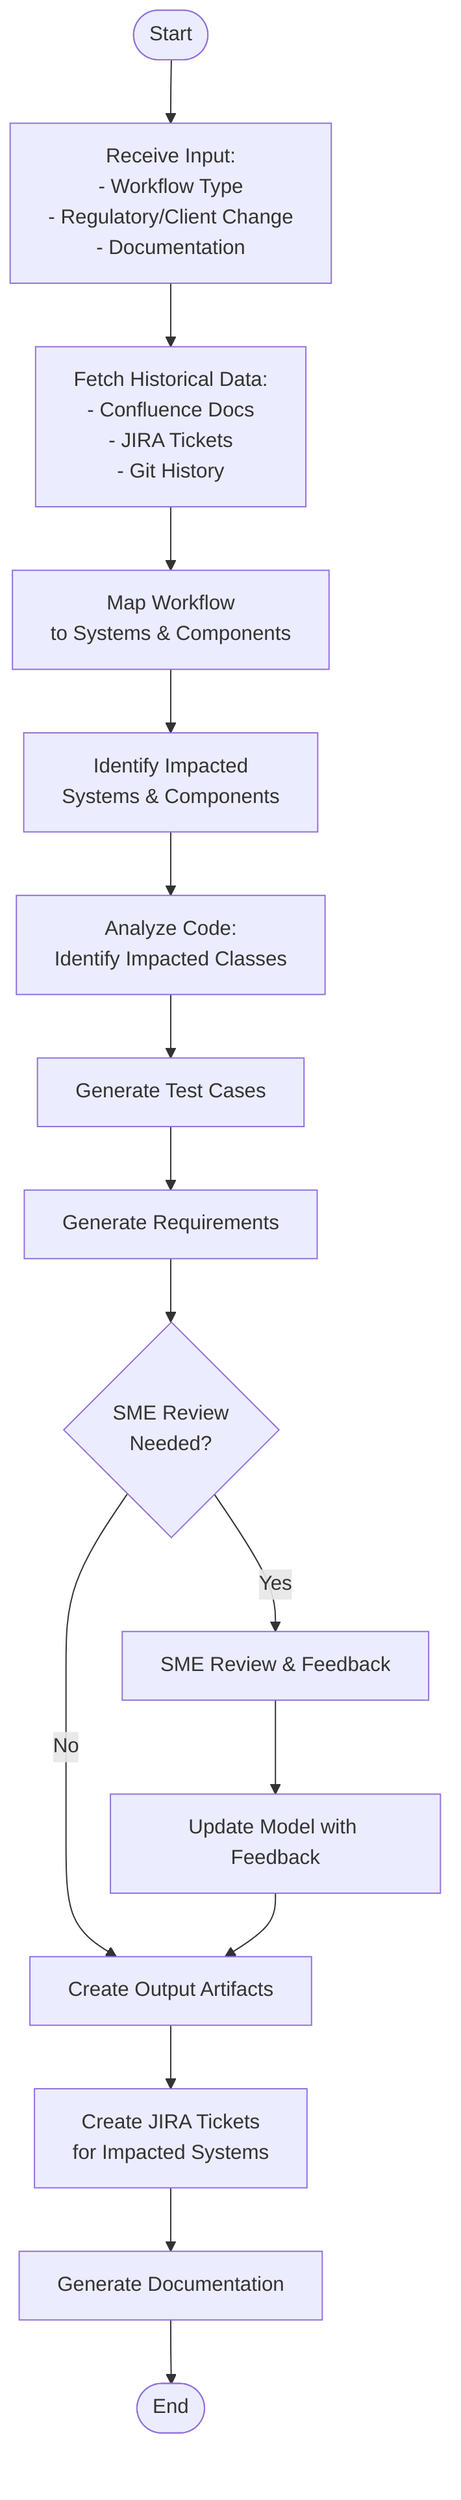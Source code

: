 flowchart TD
    START([Start]) --> INPUT[Receive Input:\n- Workflow Type\n- Regulatory/Client Change\n- Documentation]
    INPUT --> FETCH_HIST[Fetch Historical Data:\n- Confluence Docs\n- JIRA Tickets\n- Git History]
    FETCH_HIST --> MAP_WORKFLOW[Map Workflow\nto Systems & Components]
    MAP_WORKFLOW --> IDENTIFY_IMPACTS[Identify Impacted\nSystems & Components]
    IDENTIFY_IMPACTS --> CODE_ANALYSIS[Analyze Code:\nIdentify Impacted Classes]
    CODE_ANALYSIS --> TEST_GEN[Generate Test Cases]
    TEST_GEN --> REQ_GEN[Generate Requirements]
    REQ_GEN --> SME_CHECK{SME Review\nNeeded?}
    SME_CHECK -->|Yes| SME_REVIEW[SME Review & Feedback]
    SME_REVIEW --> UPDATE_MODEL[Update Model with Feedback]
    SME_CHECK -->|No| CREATE_OUTPUT[Create Output Artifacts]
    UPDATE_MODEL --> CREATE_OUTPUT
    CREATE_OUTPUT --> CREATE_JIRA[Create JIRA Tickets\nfor Impacted Systems]
    CREATE_JIRA --> GENERATE_DOCS[Generate Documentation]
    GENERATE_DOCS --> END([End])